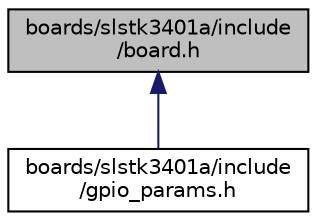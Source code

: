 digraph "boards/slstk3401a/include/board.h"
{
 // LATEX_PDF_SIZE
  edge [fontname="Helvetica",fontsize="10",labelfontname="Helvetica",labelfontsize="10"];
  node [fontname="Helvetica",fontsize="10",shape=record];
  Node1 [label="boards/slstk3401a/include\l/board.h",height=0.2,width=0.4,color="black", fillcolor="grey75", style="filled", fontcolor="black",tooltip="Board specific definitions for the SLSTK3401A starter kit."];
  Node1 -> Node2 [dir="back",color="midnightblue",fontsize="10",style="solid",fontname="Helvetica"];
  Node2 [label="boards/slstk3401a/include\l/gpio_params.h",height=0.2,width=0.4,color="black", fillcolor="white", style="filled",URL="$slstk3401a_2include_2gpio__params_8h.html",tooltip="Board specific configuration of direct mapped GPIOs."];
}
